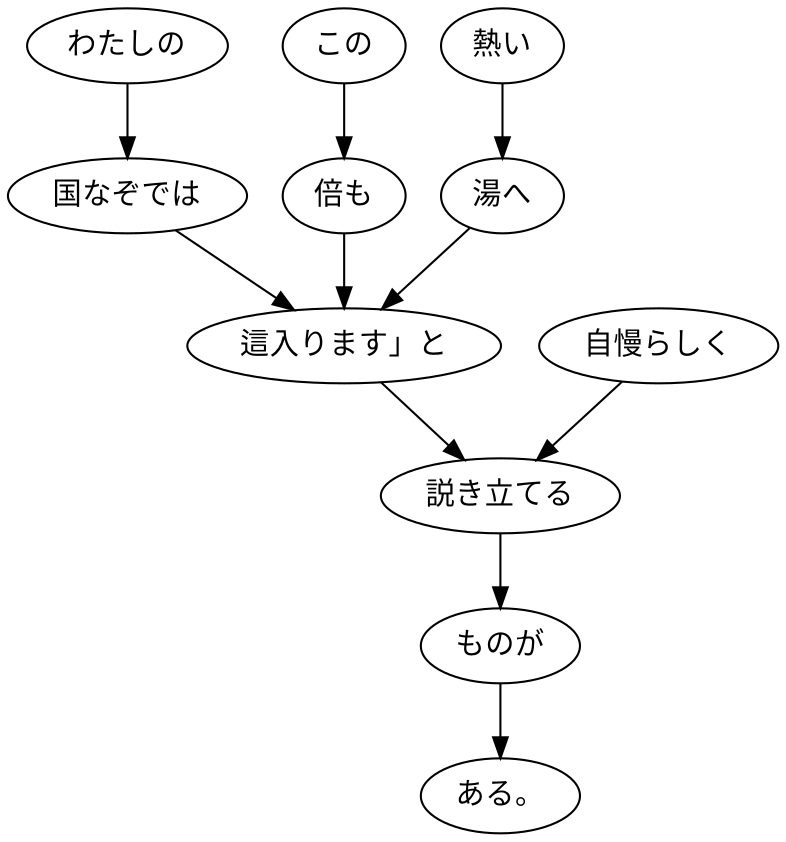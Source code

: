 digraph graph4405 {
	node0 [label="わたしの"];
	node1 [label="国なぞでは"];
	node2 [label="この"];
	node3 [label="倍も"];
	node4 [label="熱い"];
	node5 [label="湯へ"];
	node6 [label="這入ります」と"];
	node7 [label="自慢らしく"];
	node8 [label="説き立てる"];
	node9 [label="ものが"];
	node10 [label="ある。"];
	node0 -> node1;
	node1 -> node6;
	node2 -> node3;
	node3 -> node6;
	node4 -> node5;
	node5 -> node6;
	node6 -> node8;
	node7 -> node8;
	node8 -> node9;
	node9 -> node10;
}
